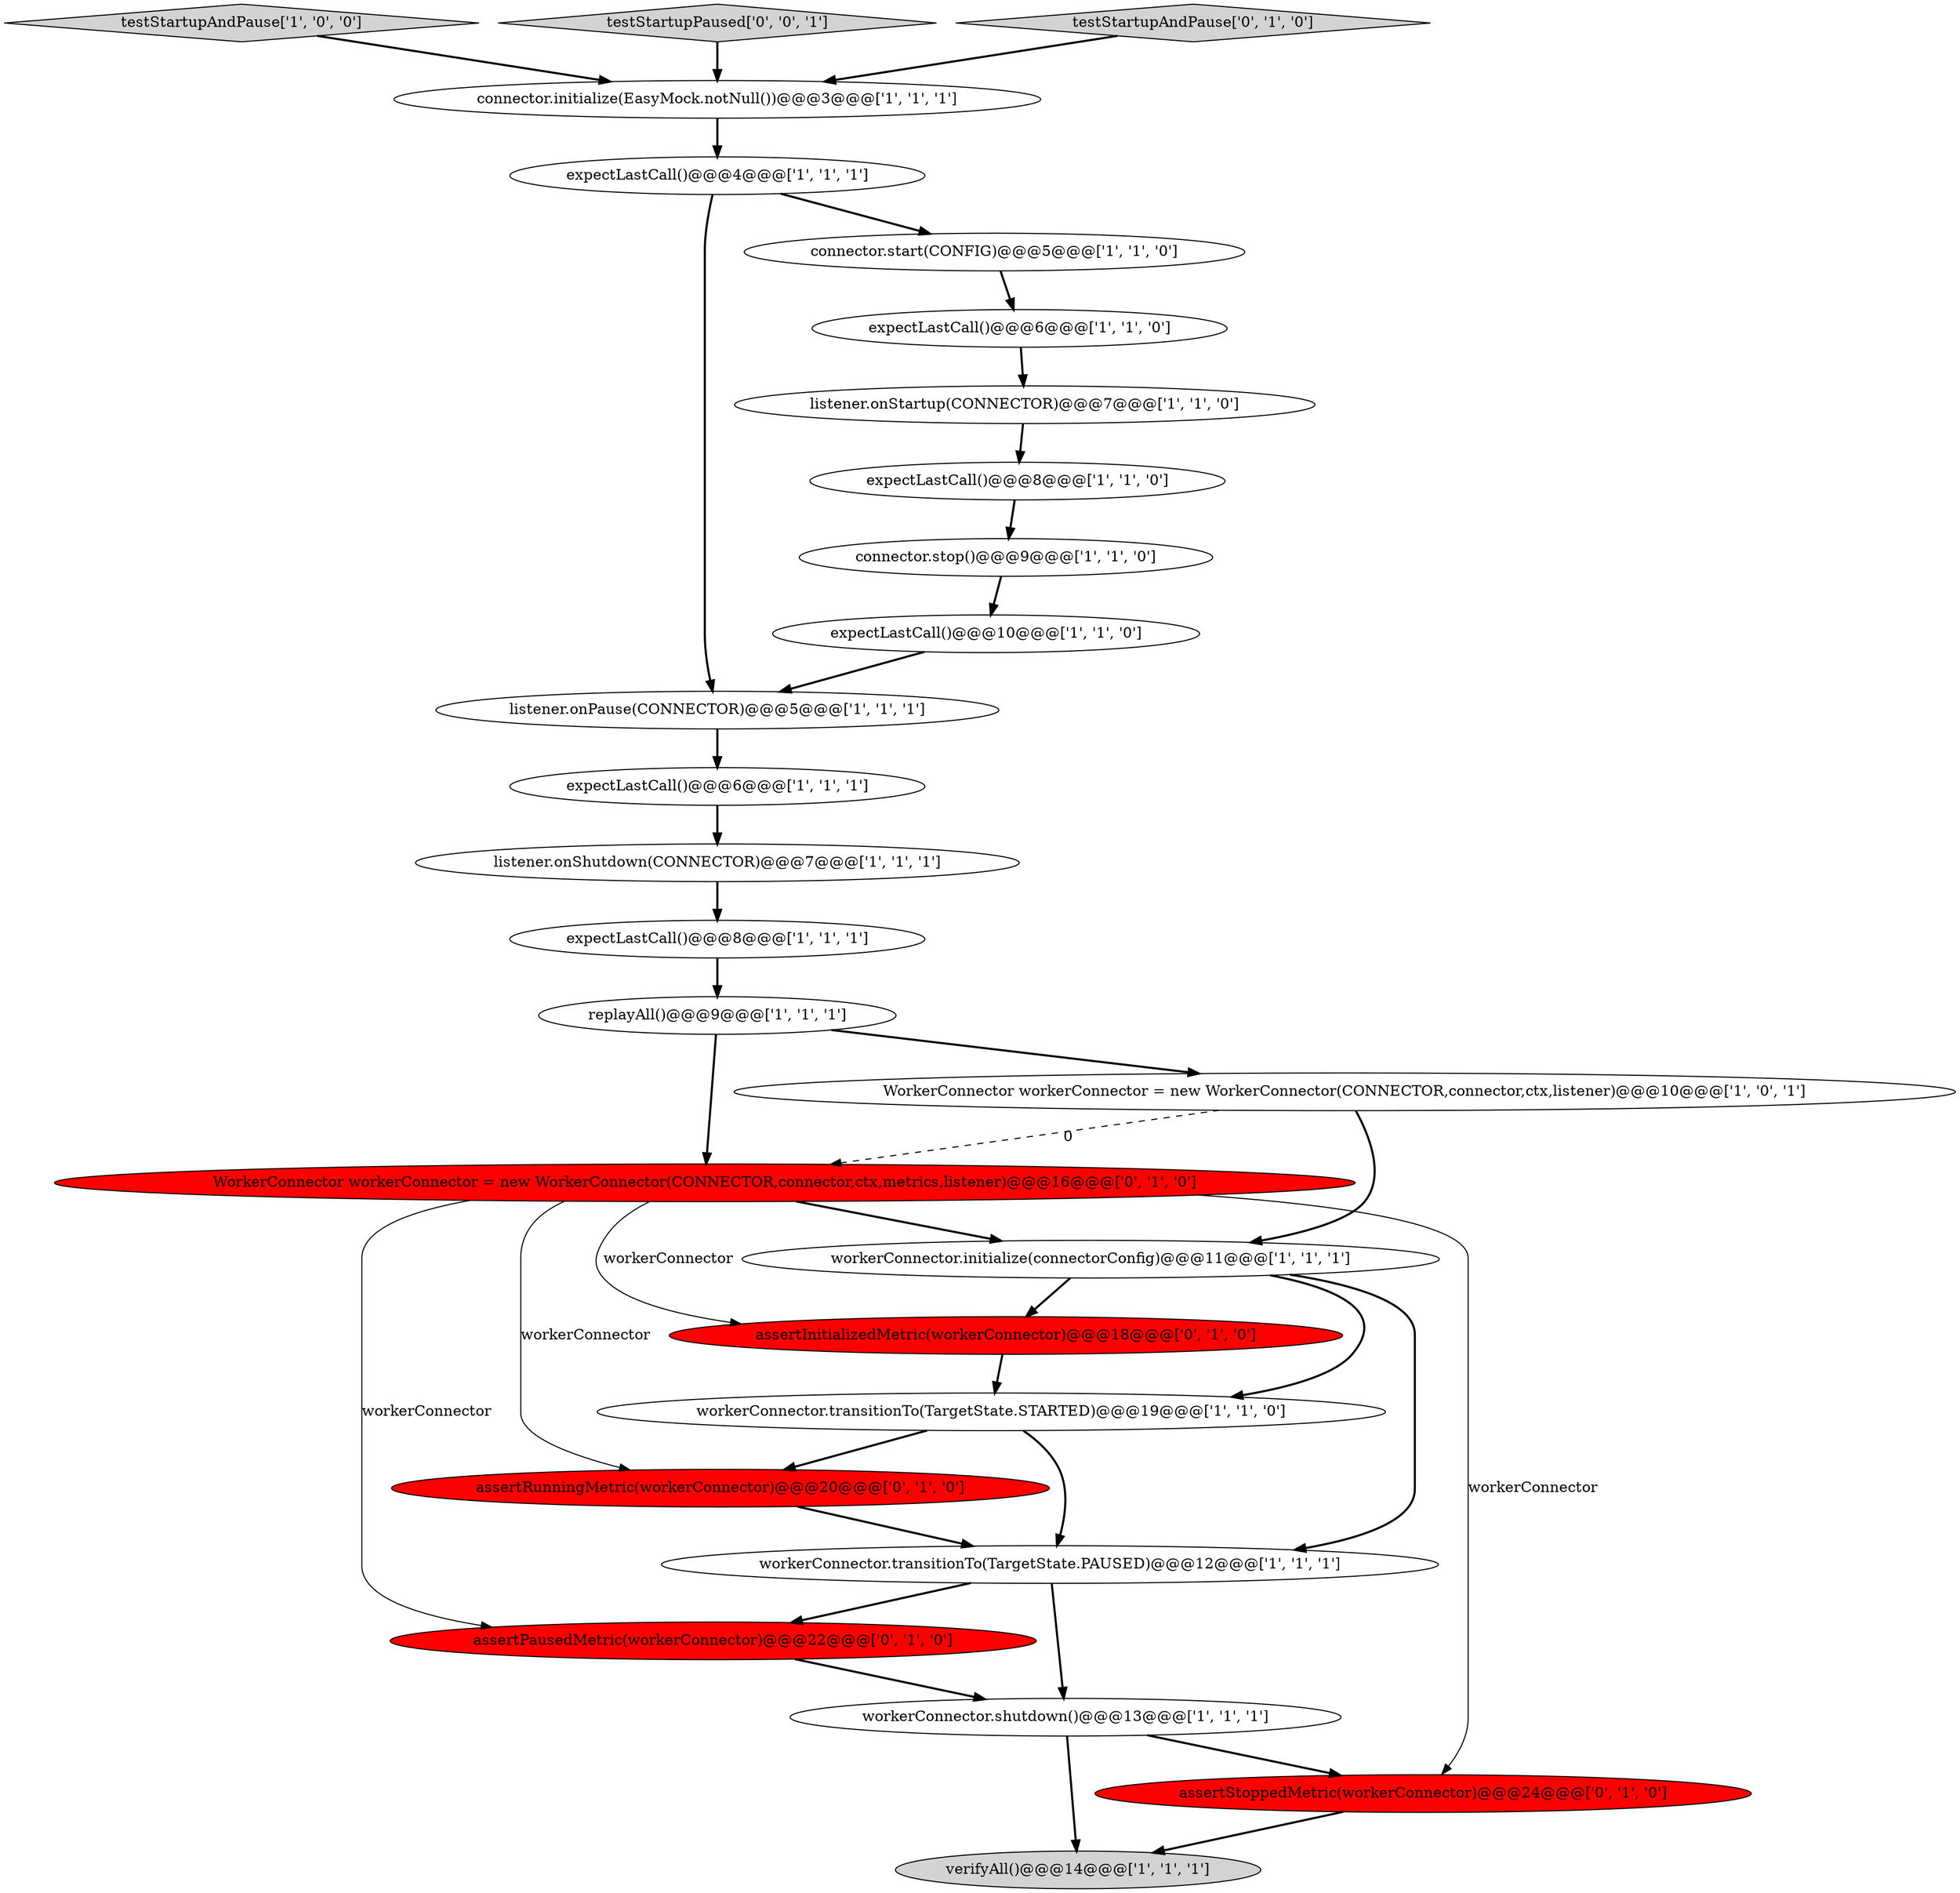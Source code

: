 digraph {
11 [style = filled, label = "expectLastCall()@@@6@@@['1', '1', '1']", fillcolor = white, shape = ellipse image = "AAA0AAABBB1BBB"];
6 [style = filled, label = "workerConnector.transitionTo(TargetState.STARTED)@@@19@@@['1', '1', '0']", fillcolor = white, shape = ellipse image = "AAA0AAABBB1BBB"];
19 [style = filled, label = "testStartupAndPause['1', '0', '0']", fillcolor = lightgray, shape = diamond image = "AAA0AAABBB1BBB"];
24 [style = filled, label = "assertInitializedMetric(workerConnector)@@@18@@@['0', '1', '0']", fillcolor = red, shape = ellipse image = "AAA1AAABBB2BBB"];
13 [style = filled, label = "listener.onPause(CONNECTOR)@@@5@@@['1', '1', '1']", fillcolor = white, shape = ellipse image = "AAA0AAABBB1BBB"];
15 [style = filled, label = "expectLastCall()@@@8@@@['1', '1', '0']", fillcolor = white, shape = ellipse image = "AAA0AAABBB1BBB"];
1 [style = filled, label = "workerConnector.initialize(connectorConfig)@@@11@@@['1', '1', '1']", fillcolor = white, shape = ellipse image = "AAA0AAABBB1BBB"];
10 [style = filled, label = "expectLastCall()@@@8@@@['1', '1', '1']", fillcolor = white, shape = ellipse image = "AAA0AAABBB1BBB"];
12 [style = filled, label = "listener.onShutdown(CONNECTOR)@@@7@@@['1', '1', '1']", fillcolor = white, shape = ellipse image = "AAA0AAABBB1BBB"];
23 [style = filled, label = "WorkerConnector workerConnector = new WorkerConnector(CONNECTOR,connector,ctx,metrics,listener)@@@16@@@['0', '1', '0']", fillcolor = red, shape = ellipse image = "AAA1AAABBB2BBB"];
20 [style = filled, label = "assertPausedMetric(workerConnector)@@@22@@@['0', '1', '0']", fillcolor = red, shape = ellipse image = "AAA1AAABBB2BBB"];
26 [style = filled, label = "testStartupPaused['0', '0', '1']", fillcolor = lightgray, shape = diamond image = "AAA0AAABBB3BBB"];
17 [style = filled, label = "listener.onStartup(CONNECTOR)@@@7@@@['1', '1', '0']", fillcolor = white, shape = ellipse image = "AAA0AAABBB1BBB"];
16 [style = filled, label = "connector.stop()@@@9@@@['1', '1', '0']", fillcolor = white, shape = ellipse image = "AAA0AAABBB1BBB"];
21 [style = filled, label = "assertStoppedMetric(workerConnector)@@@24@@@['0', '1', '0']", fillcolor = red, shape = ellipse image = "AAA1AAABBB2BBB"];
22 [style = filled, label = "assertRunningMetric(workerConnector)@@@20@@@['0', '1', '0']", fillcolor = red, shape = ellipse image = "AAA1AAABBB2BBB"];
2 [style = filled, label = "connector.start(CONFIG)@@@5@@@['1', '1', '0']", fillcolor = white, shape = ellipse image = "AAA0AAABBB1BBB"];
9 [style = filled, label = "workerConnector.shutdown()@@@13@@@['1', '1', '1']", fillcolor = white, shape = ellipse image = "AAA0AAABBB1BBB"];
25 [style = filled, label = "testStartupAndPause['0', '1', '0']", fillcolor = lightgray, shape = diamond image = "AAA0AAABBB2BBB"];
5 [style = filled, label = "workerConnector.transitionTo(TargetState.PAUSED)@@@12@@@['1', '1', '1']", fillcolor = white, shape = ellipse image = "AAA0AAABBB1BBB"];
14 [style = filled, label = "WorkerConnector workerConnector = new WorkerConnector(CONNECTOR,connector,ctx,listener)@@@10@@@['1', '0', '1']", fillcolor = white, shape = ellipse image = "AAA0AAABBB1BBB"];
8 [style = filled, label = "replayAll()@@@9@@@['1', '1', '1']", fillcolor = white, shape = ellipse image = "AAA0AAABBB1BBB"];
7 [style = filled, label = "expectLastCall()@@@6@@@['1', '1', '0']", fillcolor = white, shape = ellipse image = "AAA0AAABBB1BBB"];
0 [style = filled, label = "expectLastCall()@@@4@@@['1', '1', '1']", fillcolor = white, shape = ellipse image = "AAA0AAABBB1BBB"];
3 [style = filled, label = "connector.initialize(EasyMock.notNull())@@@3@@@['1', '1', '1']", fillcolor = white, shape = ellipse image = "AAA0AAABBB1BBB"];
18 [style = filled, label = "verifyAll()@@@14@@@['1', '1', '1']", fillcolor = lightgray, shape = ellipse image = "AAA0AAABBB1BBB"];
4 [style = filled, label = "expectLastCall()@@@10@@@['1', '1', '0']", fillcolor = white, shape = ellipse image = "AAA0AAABBB1BBB"];
1->5 [style = bold, label=""];
23->22 [style = solid, label="workerConnector"];
23->21 [style = solid, label="workerConnector"];
7->17 [style = bold, label=""];
8->23 [style = bold, label=""];
5->9 [style = bold, label=""];
0->13 [style = bold, label=""];
5->20 [style = bold, label=""];
20->9 [style = bold, label=""];
6->22 [style = bold, label=""];
26->3 [style = bold, label=""];
4->13 [style = bold, label=""];
0->2 [style = bold, label=""];
25->3 [style = bold, label=""];
8->14 [style = bold, label=""];
11->12 [style = bold, label=""];
15->16 [style = bold, label=""];
23->20 [style = solid, label="workerConnector"];
13->11 [style = bold, label=""];
22->5 [style = bold, label=""];
21->18 [style = bold, label=""];
3->0 [style = bold, label=""];
14->1 [style = bold, label=""];
23->24 [style = solid, label="workerConnector"];
6->5 [style = bold, label=""];
12->10 [style = bold, label=""];
1->6 [style = bold, label=""];
14->23 [style = dashed, label="0"];
9->18 [style = bold, label=""];
10->8 [style = bold, label=""];
1->24 [style = bold, label=""];
17->15 [style = bold, label=""];
9->21 [style = bold, label=""];
23->1 [style = bold, label=""];
2->7 [style = bold, label=""];
16->4 [style = bold, label=""];
24->6 [style = bold, label=""];
19->3 [style = bold, label=""];
}
